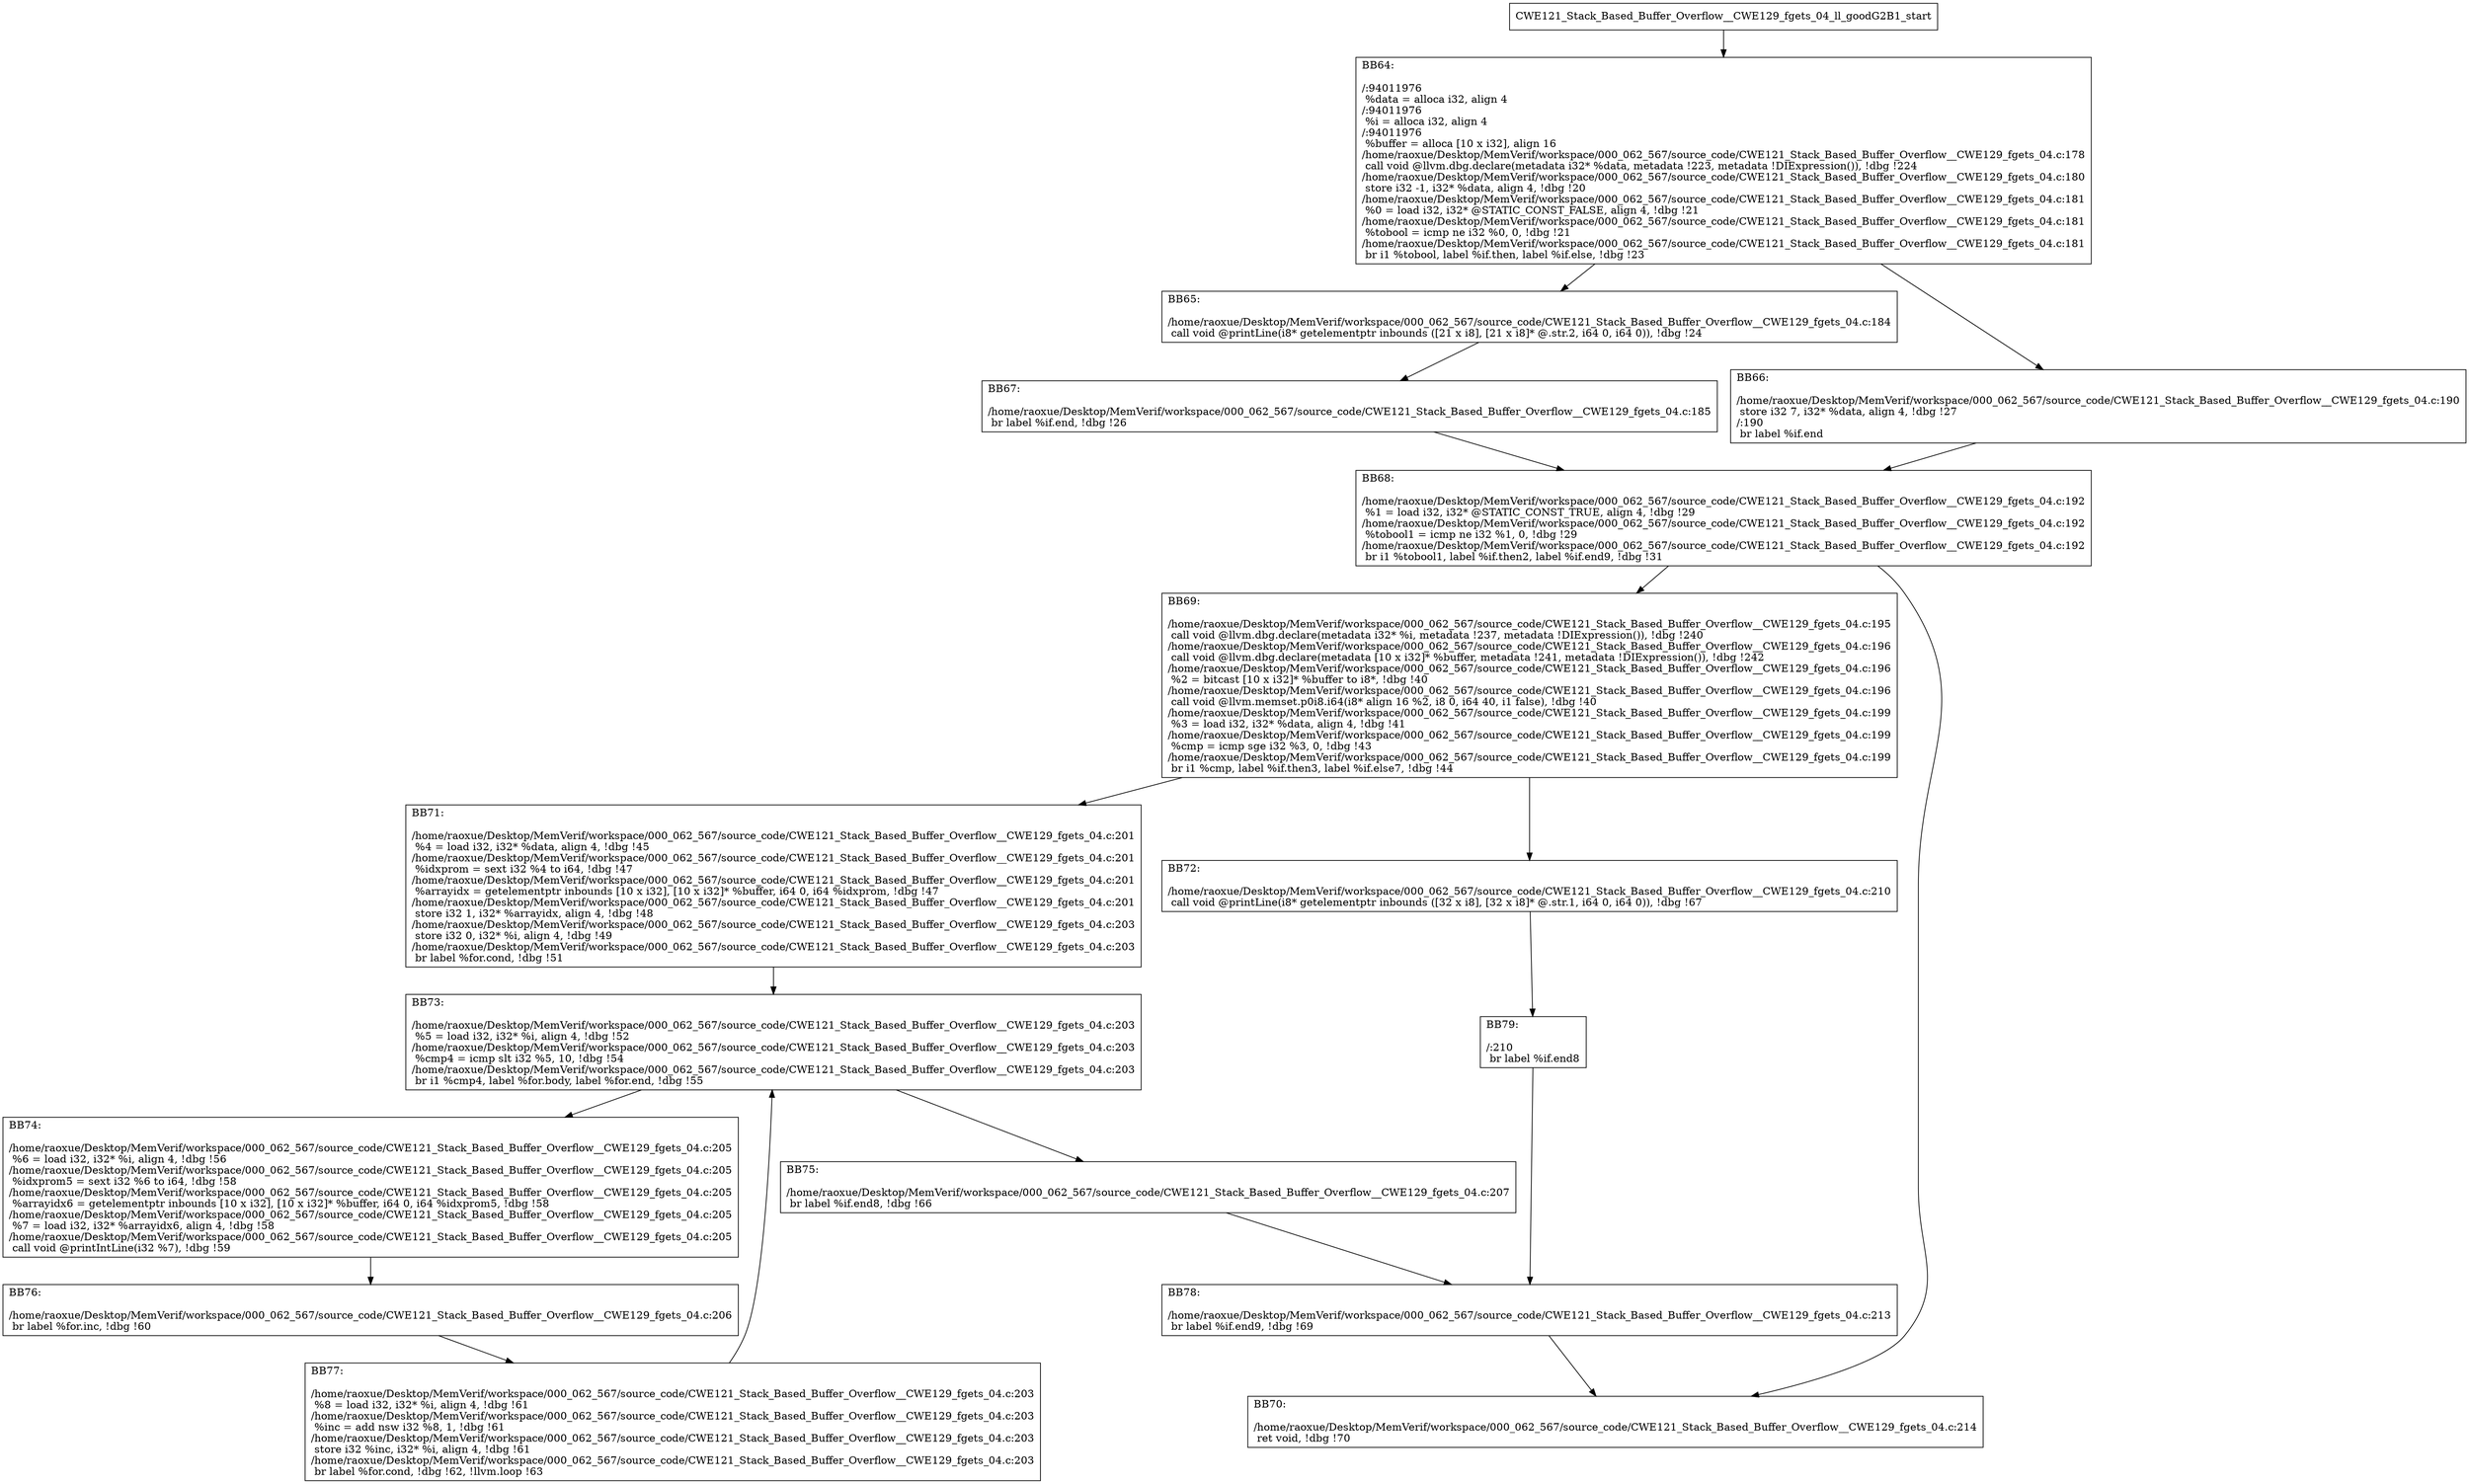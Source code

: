 digraph "CFG for'CWE121_Stack_Based_Buffer_Overflow__CWE129_fgets_04_ll_goodG2B1' function" {
	BBCWE121_Stack_Based_Buffer_Overflow__CWE129_fgets_04_ll_goodG2B1_start[shape=record,label="{CWE121_Stack_Based_Buffer_Overflow__CWE129_fgets_04_ll_goodG2B1_start}"];
	BBCWE121_Stack_Based_Buffer_Overflow__CWE129_fgets_04_ll_goodG2B1_start-> CWE121_Stack_Based_Buffer_Overflow__CWE129_fgets_04_ll_goodG2B1BB64;
	CWE121_Stack_Based_Buffer_Overflow__CWE129_fgets_04_ll_goodG2B1BB64 [shape=record, label="{BB64:\l\l/:94011976\l
  %data = alloca i32, align 4\l
/:94011976\l
  %i = alloca i32, align 4\l
/:94011976\l
  %buffer = alloca [10 x i32], align 16\l
/home/raoxue/Desktop/MemVerif/workspace/000_062_567/source_code/CWE121_Stack_Based_Buffer_Overflow__CWE129_fgets_04.c:178\l
  call void @llvm.dbg.declare(metadata i32* %data, metadata !223, metadata !DIExpression()), !dbg !224\l
/home/raoxue/Desktop/MemVerif/workspace/000_062_567/source_code/CWE121_Stack_Based_Buffer_Overflow__CWE129_fgets_04.c:180\l
  store i32 -1, i32* %data, align 4, !dbg !20\l
/home/raoxue/Desktop/MemVerif/workspace/000_062_567/source_code/CWE121_Stack_Based_Buffer_Overflow__CWE129_fgets_04.c:181\l
  %0 = load i32, i32* @STATIC_CONST_FALSE, align 4, !dbg !21\l
/home/raoxue/Desktop/MemVerif/workspace/000_062_567/source_code/CWE121_Stack_Based_Buffer_Overflow__CWE129_fgets_04.c:181\l
  %tobool = icmp ne i32 %0, 0, !dbg !21\l
/home/raoxue/Desktop/MemVerif/workspace/000_062_567/source_code/CWE121_Stack_Based_Buffer_Overflow__CWE129_fgets_04.c:181\l
  br i1 %tobool, label %if.then, label %if.else, !dbg !23\l
}"];
	CWE121_Stack_Based_Buffer_Overflow__CWE129_fgets_04_ll_goodG2B1BB64-> CWE121_Stack_Based_Buffer_Overflow__CWE129_fgets_04_ll_goodG2B1BB65;
	CWE121_Stack_Based_Buffer_Overflow__CWE129_fgets_04_ll_goodG2B1BB64-> CWE121_Stack_Based_Buffer_Overflow__CWE129_fgets_04_ll_goodG2B1BB66;
	CWE121_Stack_Based_Buffer_Overflow__CWE129_fgets_04_ll_goodG2B1BB65 [shape=record, label="{BB65:\l\l/home/raoxue/Desktop/MemVerif/workspace/000_062_567/source_code/CWE121_Stack_Based_Buffer_Overflow__CWE129_fgets_04.c:184\l
  call void @printLine(i8* getelementptr inbounds ([21 x i8], [21 x i8]* @.str.2, i64 0, i64 0)), !dbg !24\l
}"];
	CWE121_Stack_Based_Buffer_Overflow__CWE129_fgets_04_ll_goodG2B1BB65-> CWE121_Stack_Based_Buffer_Overflow__CWE129_fgets_04_ll_goodG2B1BB67;
	CWE121_Stack_Based_Buffer_Overflow__CWE129_fgets_04_ll_goodG2B1BB67 [shape=record, label="{BB67:\l\l/home/raoxue/Desktop/MemVerif/workspace/000_062_567/source_code/CWE121_Stack_Based_Buffer_Overflow__CWE129_fgets_04.c:185\l
  br label %if.end, !dbg !26\l
}"];
	CWE121_Stack_Based_Buffer_Overflow__CWE129_fgets_04_ll_goodG2B1BB67-> CWE121_Stack_Based_Buffer_Overflow__CWE129_fgets_04_ll_goodG2B1BB68;
	CWE121_Stack_Based_Buffer_Overflow__CWE129_fgets_04_ll_goodG2B1BB66 [shape=record, label="{BB66:\l\l/home/raoxue/Desktop/MemVerif/workspace/000_062_567/source_code/CWE121_Stack_Based_Buffer_Overflow__CWE129_fgets_04.c:190\l
  store i32 7, i32* %data, align 4, !dbg !27\l
/:190\l
  br label %if.end\l
}"];
	CWE121_Stack_Based_Buffer_Overflow__CWE129_fgets_04_ll_goodG2B1BB66-> CWE121_Stack_Based_Buffer_Overflow__CWE129_fgets_04_ll_goodG2B1BB68;
	CWE121_Stack_Based_Buffer_Overflow__CWE129_fgets_04_ll_goodG2B1BB68 [shape=record, label="{BB68:\l\l/home/raoxue/Desktop/MemVerif/workspace/000_062_567/source_code/CWE121_Stack_Based_Buffer_Overflow__CWE129_fgets_04.c:192\l
  %1 = load i32, i32* @STATIC_CONST_TRUE, align 4, !dbg !29\l
/home/raoxue/Desktop/MemVerif/workspace/000_062_567/source_code/CWE121_Stack_Based_Buffer_Overflow__CWE129_fgets_04.c:192\l
  %tobool1 = icmp ne i32 %1, 0, !dbg !29\l
/home/raoxue/Desktop/MemVerif/workspace/000_062_567/source_code/CWE121_Stack_Based_Buffer_Overflow__CWE129_fgets_04.c:192\l
  br i1 %tobool1, label %if.then2, label %if.end9, !dbg !31\l
}"];
	CWE121_Stack_Based_Buffer_Overflow__CWE129_fgets_04_ll_goodG2B1BB68-> CWE121_Stack_Based_Buffer_Overflow__CWE129_fgets_04_ll_goodG2B1BB69;
	CWE121_Stack_Based_Buffer_Overflow__CWE129_fgets_04_ll_goodG2B1BB68-> CWE121_Stack_Based_Buffer_Overflow__CWE129_fgets_04_ll_goodG2B1BB70;
	CWE121_Stack_Based_Buffer_Overflow__CWE129_fgets_04_ll_goodG2B1BB69 [shape=record, label="{BB69:\l\l/home/raoxue/Desktop/MemVerif/workspace/000_062_567/source_code/CWE121_Stack_Based_Buffer_Overflow__CWE129_fgets_04.c:195\l
  call void @llvm.dbg.declare(metadata i32* %i, metadata !237, metadata !DIExpression()), !dbg !240\l
/home/raoxue/Desktop/MemVerif/workspace/000_062_567/source_code/CWE121_Stack_Based_Buffer_Overflow__CWE129_fgets_04.c:196\l
  call void @llvm.dbg.declare(metadata [10 x i32]* %buffer, metadata !241, metadata !DIExpression()), !dbg !242\l
/home/raoxue/Desktop/MemVerif/workspace/000_062_567/source_code/CWE121_Stack_Based_Buffer_Overflow__CWE129_fgets_04.c:196\l
  %2 = bitcast [10 x i32]* %buffer to i8*, !dbg !40\l
/home/raoxue/Desktop/MemVerif/workspace/000_062_567/source_code/CWE121_Stack_Based_Buffer_Overflow__CWE129_fgets_04.c:196\l
  call void @llvm.memset.p0i8.i64(i8* align 16 %2, i8 0, i64 40, i1 false), !dbg !40\l
/home/raoxue/Desktop/MemVerif/workspace/000_062_567/source_code/CWE121_Stack_Based_Buffer_Overflow__CWE129_fgets_04.c:199\l
  %3 = load i32, i32* %data, align 4, !dbg !41\l
/home/raoxue/Desktop/MemVerif/workspace/000_062_567/source_code/CWE121_Stack_Based_Buffer_Overflow__CWE129_fgets_04.c:199\l
  %cmp = icmp sge i32 %3, 0, !dbg !43\l
/home/raoxue/Desktop/MemVerif/workspace/000_062_567/source_code/CWE121_Stack_Based_Buffer_Overflow__CWE129_fgets_04.c:199\l
  br i1 %cmp, label %if.then3, label %if.else7, !dbg !44\l
}"];
	CWE121_Stack_Based_Buffer_Overflow__CWE129_fgets_04_ll_goodG2B1BB69-> CWE121_Stack_Based_Buffer_Overflow__CWE129_fgets_04_ll_goodG2B1BB71;
	CWE121_Stack_Based_Buffer_Overflow__CWE129_fgets_04_ll_goodG2B1BB69-> CWE121_Stack_Based_Buffer_Overflow__CWE129_fgets_04_ll_goodG2B1BB72;
	CWE121_Stack_Based_Buffer_Overflow__CWE129_fgets_04_ll_goodG2B1BB71 [shape=record, label="{BB71:\l\l/home/raoxue/Desktop/MemVerif/workspace/000_062_567/source_code/CWE121_Stack_Based_Buffer_Overflow__CWE129_fgets_04.c:201\l
  %4 = load i32, i32* %data, align 4, !dbg !45\l
/home/raoxue/Desktop/MemVerif/workspace/000_062_567/source_code/CWE121_Stack_Based_Buffer_Overflow__CWE129_fgets_04.c:201\l
  %idxprom = sext i32 %4 to i64, !dbg !47\l
/home/raoxue/Desktop/MemVerif/workspace/000_062_567/source_code/CWE121_Stack_Based_Buffer_Overflow__CWE129_fgets_04.c:201\l
  %arrayidx = getelementptr inbounds [10 x i32], [10 x i32]* %buffer, i64 0, i64 %idxprom, !dbg !47\l
/home/raoxue/Desktop/MemVerif/workspace/000_062_567/source_code/CWE121_Stack_Based_Buffer_Overflow__CWE129_fgets_04.c:201\l
  store i32 1, i32* %arrayidx, align 4, !dbg !48\l
/home/raoxue/Desktop/MemVerif/workspace/000_062_567/source_code/CWE121_Stack_Based_Buffer_Overflow__CWE129_fgets_04.c:203\l
  store i32 0, i32* %i, align 4, !dbg !49\l
/home/raoxue/Desktop/MemVerif/workspace/000_062_567/source_code/CWE121_Stack_Based_Buffer_Overflow__CWE129_fgets_04.c:203\l
  br label %for.cond, !dbg !51\l
}"];
	CWE121_Stack_Based_Buffer_Overflow__CWE129_fgets_04_ll_goodG2B1BB71-> CWE121_Stack_Based_Buffer_Overflow__CWE129_fgets_04_ll_goodG2B1BB73;
	CWE121_Stack_Based_Buffer_Overflow__CWE129_fgets_04_ll_goodG2B1BB73 [shape=record, label="{BB73:\l\l/home/raoxue/Desktop/MemVerif/workspace/000_062_567/source_code/CWE121_Stack_Based_Buffer_Overflow__CWE129_fgets_04.c:203\l
  %5 = load i32, i32* %i, align 4, !dbg !52\l
/home/raoxue/Desktop/MemVerif/workspace/000_062_567/source_code/CWE121_Stack_Based_Buffer_Overflow__CWE129_fgets_04.c:203\l
  %cmp4 = icmp slt i32 %5, 10, !dbg !54\l
/home/raoxue/Desktop/MemVerif/workspace/000_062_567/source_code/CWE121_Stack_Based_Buffer_Overflow__CWE129_fgets_04.c:203\l
  br i1 %cmp4, label %for.body, label %for.end, !dbg !55\l
}"];
	CWE121_Stack_Based_Buffer_Overflow__CWE129_fgets_04_ll_goodG2B1BB73-> CWE121_Stack_Based_Buffer_Overflow__CWE129_fgets_04_ll_goodG2B1BB74;
	CWE121_Stack_Based_Buffer_Overflow__CWE129_fgets_04_ll_goodG2B1BB73-> CWE121_Stack_Based_Buffer_Overflow__CWE129_fgets_04_ll_goodG2B1BB75;
	CWE121_Stack_Based_Buffer_Overflow__CWE129_fgets_04_ll_goodG2B1BB74 [shape=record, label="{BB74:\l\l/home/raoxue/Desktop/MemVerif/workspace/000_062_567/source_code/CWE121_Stack_Based_Buffer_Overflow__CWE129_fgets_04.c:205\l
  %6 = load i32, i32* %i, align 4, !dbg !56\l
/home/raoxue/Desktop/MemVerif/workspace/000_062_567/source_code/CWE121_Stack_Based_Buffer_Overflow__CWE129_fgets_04.c:205\l
  %idxprom5 = sext i32 %6 to i64, !dbg !58\l
/home/raoxue/Desktop/MemVerif/workspace/000_062_567/source_code/CWE121_Stack_Based_Buffer_Overflow__CWE129_fgets_04.c:205\l
  %arrayidx6 = getelementptr inbounds [10 x i32], [10 x i32]* %buffer, i64 0, i64 %idxprom5, !dbg !58\l
/home/raoxue/Desktop/MemVerif/workspace/000_062_567/source_code/CWE121_Stack_Based_Buffer_Overflow__CWE129_fgets_04.c:205\l
  %7 = load i32, i32* %arrayidx6, align 4, !dbg !58\l
/home/raoxue/Desktop/MemVerif/workspace/000_062_567/source_code/CWE121_Stack_Based_Buffer_Overflow__CWE129_fgets_04.c:205\l
  call void @printIntLine(i32 %7), !dbg !59\l
}"];
	CWE121_Stack_Based_Buffer_Overflow__CWE129_fgets_04_ll_goodG2B1BB74-> CWE121_Stack_Based_Buffer_Overflow__CWE129_fgets_04_ll_goodG2B1BB76;
	CWE121_Stack_Based_Buffer_Overflow__CWE129_fgets_04_ll_goodG2B1BB76 [shape=record, label="{BB76:\l\l/home/raoxue/Desktop/MemVerif/workspace/000_062_567/source_code/CWE121_Stack_Based_Buffer_Overflow__CWE129_fgets_04.c:206\l
  br label %for.inc, !dbg !60\l
}"];
	CWE121_Stack_Based_Buffer_Overflow__CWE129_fgets_04_ll_goodG2B1BB76-> CWE121_Stack_Based_Buffer_Overflow__CWE129_fgets_04_ll_goodG2B1BB77;
	CWE121_Stack_Based_Buffer_Overflow__CWE129_fgets_04_ll_goodG2B1BB77 [shape=record, label="{BB77:\l\l/home/raoxue/Desktop/MemVerif/workspace/000_062_567/source_code/CWE121_Stack_Based_Buffer_Overflow__CWE129_fgets_04.c:203\l
  %8 = load i32, i32* %i, align 4, !dbg !61\l
/home/raoxue/Desktop/MemVerif/workspace/000_062_567/source_code/CWE121_Stack_Based_Buffer_Overflow__CWE129_fgets_04.c:203\l
  %inc = add nsw i32 %8, 1, !dbg !61\l
/home/raoxue/Desktop/MemVerif/workspace/000_062_567/source_code/CWE121_Stack_Based_Buffer_Overflow__CWE129_fgets_04.c:203\l
  store i32 %inc, i32* %i, align 4, !dbg !61\l
/home/raoxue/Desktop/MemVerif/workspace/000_062_567/source_code/CWE121_Stack_Based_Buffer_Overflow__CWE129_fgets_04.c:203\l
  br label %for.cond, !dbg !62, !llvm.loop !63\l
}"];
	CWE121_Stack_Based_Buffer_Overflow__CWE129_fgets_04_ll_goodG2B1BB77-> CWE121_Stack_Based_Buffer_Overflow__CWE129_fgets_04_ll_goodG2B1BB73;
	CWE121_Stack_Based_Buffer_Overflow__CWE129_fgets_04_ll_goodG2B1BB75 [shape=record, label="{BB75:\l\l/home/raoxue/Desktop/MemVerif/workspace/000_062_567/source_code/CWE121_Stack_Based_Buffer_Overflow__CWE129_fgets_04.c:207\l
  br label %if.end8, !dbg !66\l
}"];
	CWE121_Stack_Based_Buffer_Overflow__CWE129_fgets_04_ll_goodG2B1BB75-> CWE121_Stack_Based_Buffer_Overflow__CWE129_fgets_04_ll_goodG2B1BB78;
	CWE121_Stack_Based_Buffer_Overflow__CWE129_fgets_04_ll_goodG2B1BB72 [shape=record, label="{BB72:\l\l/home/raoxue/Desktop/MemVerif/workspace/000_062_567/source_code/CWE121_Stack_Based_Buffer_Overflow__CWE129_fgets_04.c:210\l
  call void @printLine(i8* getelementptr inbounds ([32 x i8], [32 x i8]* @.str.1, i64 0, i64 0)), !dbg !67\l
}"];
	CWE121_Stack_Based_Buffer_Overflow__CWE129_fgets_04_ll_goodG2B1BB72-> CWE121_Stack_Based_Buffer_Overflow__CWE129_fgets_04_ll_goodG2B1BB79;
	CWE121_Stack_Based_Buffer_Overflow__CWE129_fgets_04_ll_goodG2B1BB79 [shape=record, label="{BB79:\l\l/:210\l
  br label %if.end8\l
}"];
	CWE121_Stack_Based_Buffer_Overflow__CWE129_fgets_04_ll_goodG2B1BB79-> CWE121_Stack_Based_Buffer_Overflow__CWE129_fgets_04_ll_goodG2B1BB78;
	CWE121_Stack_Based_Buffer_Overflow__CWE129_fgets_04_ll_goodG2B1BB78 [shape=record, label="{BB78:\l\l/home/raoxue/Desktop/MemVerif/workspace/000_062_567/source_code/CWE121_Stack_Based_Buffer_Overflow__CWE129_fgets_04.c:213\l
  br label %if.end9, !dbg !69\l
}"];
	CWE121_Stack_Based_Buffer_Overflow__CWE129_fgets_04_ll_goodG2B1BB78-> CWE121_Stack_Based_Buffer_Overflow__CWE129_fgets_04_ll_goodG2B1BB70;
	CWE121_Stack_Based_Buffer_Overflow__CWE129_fgets_04_ll_goodG2B1BB70 [shape=record, label="{BB70:\l\l/home/raoxue/Desktop/MemVerif/workspace/000_062_567/source_code/CWE121_Stack_Based_Buffer_Overflow__CWE129_fgets_04.c:214\l
  ret void, !dbg !70\l
}"];
}
